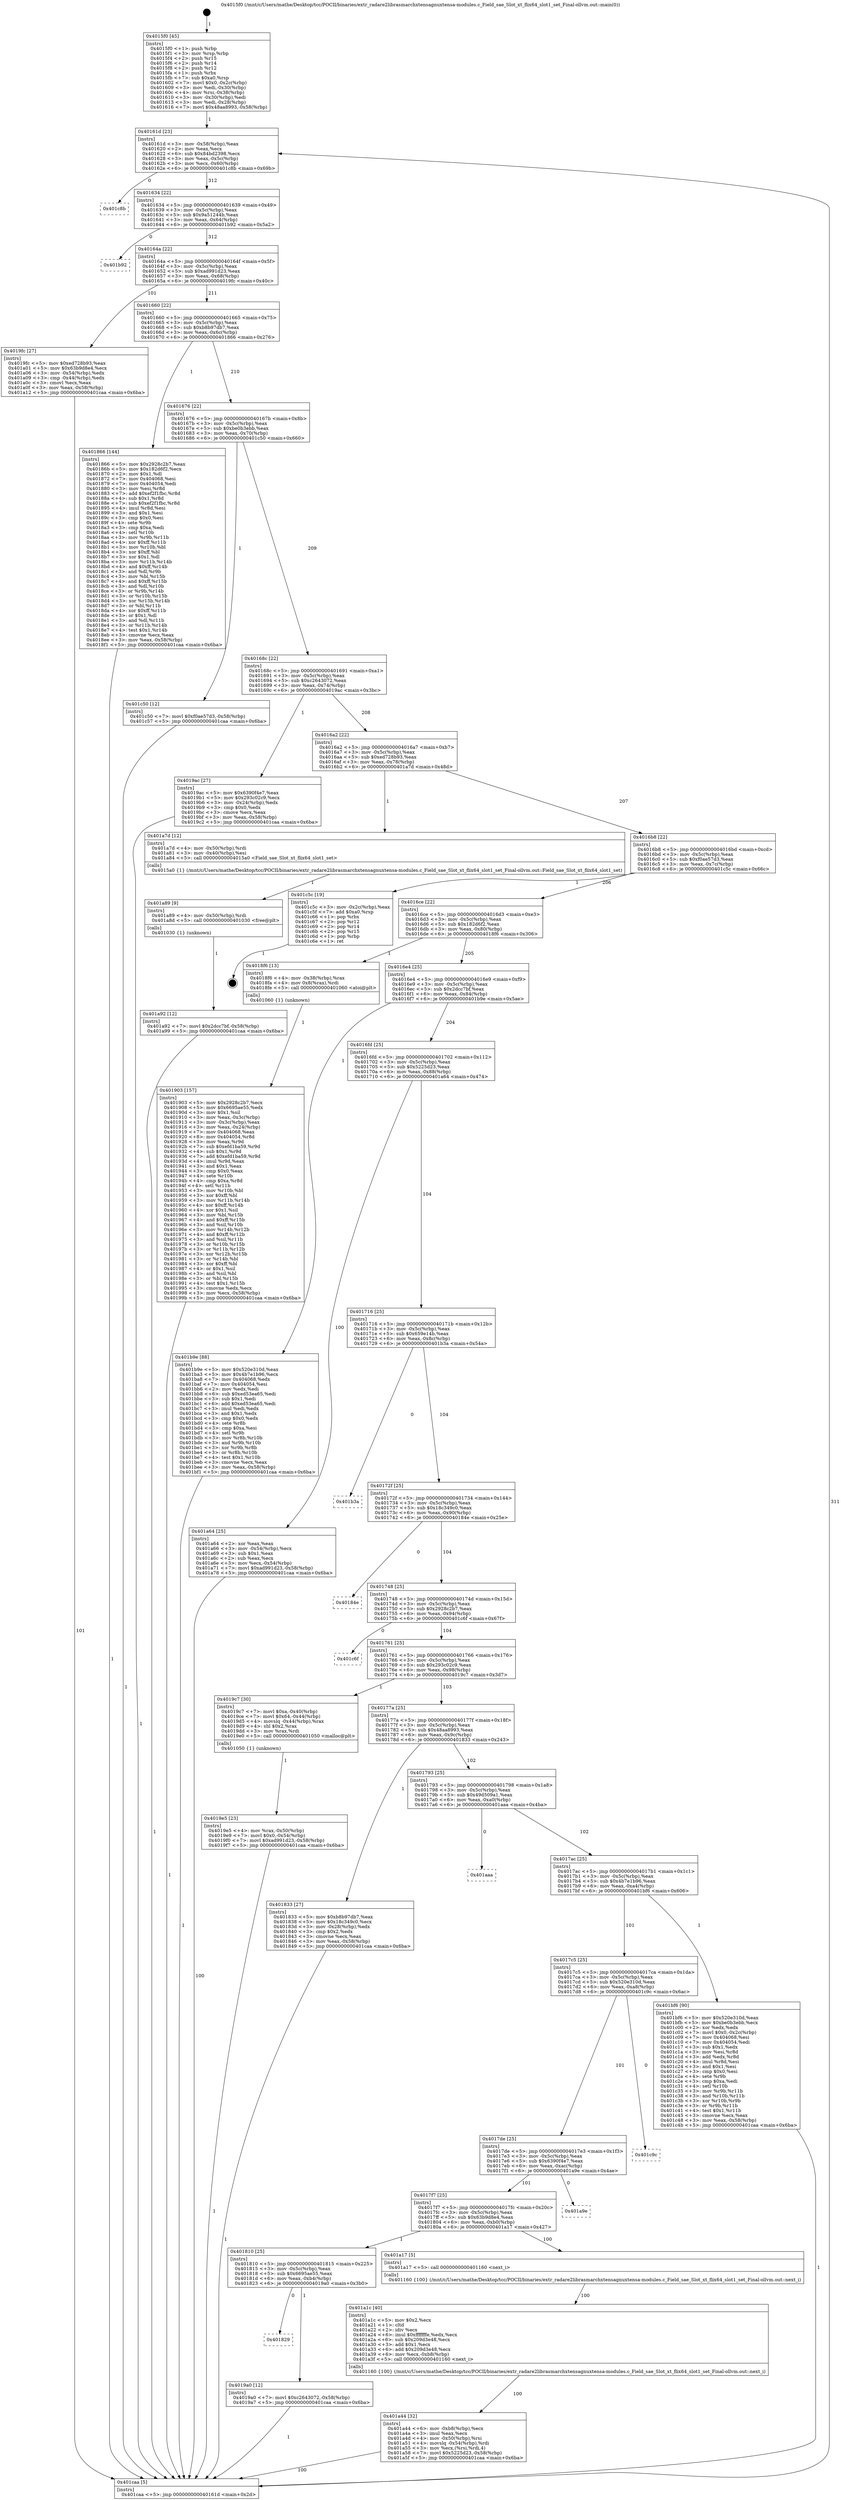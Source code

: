 digraph "0x4015f0" {
  label = "0x4015f0 (/mnt/c/Users/mathe/Desktop/tcc/POCII/binaries/extr_radare2librasmarchxtensagnuxtensa-modules.c_Field_sae_Slot_xt_flix64_slot1_set_Final-ollvm.out::main(0))"
  labelloc = "t"
  node[shape=record]

  Entry [label="",width=0.3,height=0.3,shape=circle,fillcolor=black,style=filled]
  "0x40161d" [label="{
     0x40161d [23]\l
     | [instrs]\l
     &nbsp;&nbsp;0x40161d \<+3\>: mov -0x58(%rbp),%eax\l
     &nbsp;&nbsp;0x401620 \<+2\>: mov %eax,%ecx\l
     &nbsp;&nbsp;0x401622 \<+6\>: sub $0x84bd2398,%ecx\l
     &nbsp;&nbsp;0x401628 \<+3\>: mov %eax,-0x5c(%rbp)\l
     &nbsp;&nbsp;0x40162b \<+3\>: mov %ecx,-0x60(%rbp)\l
     &nbsp;&nbsp;0x40162e \<+6\>: je 0000000000401c8b \<main+0x69b\>\l
  }"]
  "0x401c8b" [label="{
     0x401c8b\l
  }", style=dashed]
  "0x401634" [label="{
     0x401634 [22]\l
     | [instrs]\l
     &nbsp;&nbsp;0x401634 \<+5\>: jmp 0000000000401639 \<main+0x49\>\l
     &nbsp;&nbsp;0x401639 \<+3\>: mov -0x5c(%rbp),%eax\l
     &nbsp;&nbsp;0x40163c \<+5\>: sub $0x9a51244b,%eax\l
     &nbsp;&nbsp;0x401641 \<+3\>: mov %eax,-0x64(%rbp)\l
     &nbsp;&nbsp;0x401644 \<+6\>: je 0000000000401b92 \<main+0x5a2\>\l
  }"]
  Exit [label="",width=0.3,height=0.3,shape=circle,fillcolor=black,style=filled,peripheries=2]
  "0x401b92" [label="{
     0x401b92\l
  }", style=dashed]
  "0x40164a" [label="{
     0x40164a [22]\l
     | [instrs]\l
     &nbsp;&nbsp;0x40164a \<+5\>: jmp 000000000040164f \<main+0x5f\>\l
     &nbsp;&nbsp;0x40164f \<+3\>: mov -0x5c(%rbp),%eax\l
     &nbsp;&nbsp;0x401652 \<+5\>: sub $0xad991d23,%eax\l
     &nbsp;&nbsp;0x401657 \<+3\>: mov %eax,-0x68(%rbp)\l
     &nbsp;&nbsp;0x40165a \<+6\>: je 00000000004019fc \<main+0x40c\>\l
  }"]
  "0x401a92" [label="{
     0x401a92 [12]\l
     | [instrs]\l
     &nbsp;&nbsp;0x401a92 \<+7\>: movl $0x2dcc7bf,-0x58(%rbp)\l
     &nbsp;&nbsp;0x401a99 \<+5\>: jmp 0000000000401caa \<main+0x6ba\>\l
  }"]
  "0x4019fc" [label="{
     0x4019fc [27]\l
     | [instrs]\l
     &nbsp;&nbsp;0x4019fc \<+5\>: mov $0xed728b93,%eax\l
     &nbsp;&nbsp;0x401a01 \<+5\>: mov $0x63b9d8e4,%ecx\l
     &nbsp;&nbsp;0x401a06 \<+3\>: mov -0x54(%rbp),%edx\l
     &nbsp;&nbsp;0x401a09 \<+3\>: cmp -0x44(%rbp),%edx\l
     &nbsp;&nbsp;0x401a0c \<+3\>: cmovl %ecx,%eax\l
     &nbsp;&nbsp;0x401a0f \<+3\>: mov %eax,-0x58(%rbp)\l
     &nbsp;&nbsp;0x401a12 \<+5\>: jmp 0000000000401caa \<main+0x6ba\>\l
  }"]
  "0x401660" [label="{
     0x401660 [22]\l
     | [instrs]\l
     &nbsp;&nbsp;0x401660 \<+5\>: jmp 0000000000401665 \<main+0x75\>\l
     &nbsp;&nbsp;0x401665 \<+3\>: mov -0x5c(%rbp),%eax\l
     &nbsp;&nbsp;0x401668 \<+5\>: sub $0xb8b97db7,%eax\l
     &nbsp;&nbsp;0x40166d \<+3\>: mov %eax,-0x6c(%rbp)\l
     &nbsp;&nbsp;0x401670 \<+6\>: je 0000000000401866 \<main+0x276\>\l
  }"]
  "0x401a89" [label="{
     0x401a89 [9]\l
     | [instrs]\l
     &nbsp;&nbsp;0x401a89 \<+4\>: mov -0x50(%rbp),%rdi\l
     &nbsp;&nbsp;0x401a8d \<+5\>: call 0000000000401030 \<free@plt\>\l
     | [calls]\l
     &nbsp;&nbsp;0x401030 \{1\} (unknown)\l
  }"]
  "0x401866" [label="{
     0x401866 [144]\l
     | [instrs]\l
     &nbsp;&nbsp;0x401866 \<+5\>: mov $0x2928c2b7,%eax\l
     &nbsp;&nbsp;0x40186b \<+5\>: mov $0x182d6f2,%ecx\l
     &nbsp;&nbsp;0x401870 \<+2\>: mov $0x1,%dl\l
     &nbsp;&nbsp;0x401872 \<+7\>: mov 0x404068,%esi\l
     &nbsp;&nbsp;0x401879 \<+7\>: mov 0x404054,%edi\l
     &nbsp;&nbsp;0x401880 \<+3\>: mov %esi,%r8d\l
     &nbsp;&nbsp;0x401883 \<+7\>: add $0xef2f1fbc,%r8d\l
     &nbsp;&nbsp;0x40188a \<+4\>: sub $0x1,%r8d\l
     &nbsp;&nbsp;0x40188e \<+7\>: sub $0xef2f1fbc,%r8d\l
     &nbsp;&nbsp;0x401895 \<+4\>: imul %r8d,%esi\l
     &nbsp;&nbsp;0x401899 \<+3\>: and $0x1,%esi\l
     &nbsp;&nbsp;0x40189c \<+3\>: cmp $0x0,%esi\l
     &nbsp;&nbsp;0x40189f \<+4\>: sete %r9b\l
     &nbsp;&nbsp;0x4018a3 \<+3\>: cmp $0xa,%edi\l
     &nbsp;&nbsp;0x4018a6 \<+4\>: setl %r10b\l
     &nbsp;&nbsp;0x4018aa \<+3\>: mov %r9b,%r11b\l
     &nbsp;&nbsp;0x4018ad \<+4\>: xor $0xff,%r11b\l
     &nbsp;&nbsp;0x4018b1 \<+3\>: mov %r10b,%bl\l
     &nbsp;&nbsp;0x4018b4 \<+3\>: xor $0xff,%bl\l
     &nbsp;&nbsp;0x4018b7 \<+3\>: xor $0x1,%dl\l
     &nbsp;&nbsp;0x4018ba \<+3\>: mov %r11b,%r14b\l
     &nbsp;&nbsp;0x4018bd \<+4\>: and $0xff,%r14b\l
     &nbsp;&nbsp;0x4018c1 \<+3\>: and %dl,%r9b\l
     &nbsp;&nbsp;0x4018c4 \<+3\>: mov %bl,%r15b\l
     &nbsp;&nbsp;0x4018c7 \<+4\>: and $0xff,%r15b\l
     &nbsp;&nbsp;0x4018cb \<+3\>: and %dl,%r10b\l
     &nbsp;&nbsp;0x4018ce \<+3\>: or %r9b,%r14b\l
     &nbsp;&nbsp;0x4018d1 \<+3\>: or %r10b,%r15b\l
     &nbsp;&nbsp;0x4018d4 \<+3\>: xor %r15b,%r14b\l
     &nbsp;&nbsp;0x4018d7 \<+3\>: or %bl,%r11b\l
     &nbsp;&nbsp;0x4018da \<+4\>: xor $0xff,%r11b\l
     &nbsp;&nbsp;0x4018de \<+3\>: or $0x1,%dl\l
     &nbsp;&nbsp;0x4018e1 \<+3\>: and %dl,%r11b\l
     &nbsp;&nbsp;0x4018e4 \<+3\>: or %r11b,%r14b\l
     &nbsp;&nbsp;0x4018e7 \<+4\>: test $0x1,%r14b\l
     &nbsp;&nbsp;0x4018eb \<+3\>: cmovne %ecx,%eax\l
     &nbsp;&nbsp;0x4018ee \<+3\>: mov %eax,-0x58(%rbp)\l
     &nbsp;&nbsp;0x4018f1 \<+5\>: jmp 0000000000401caa \<main+0x6ba\>\l
  }"]
  "0x401676" [label="{
     0x401676 [22]\l
     | [instrs]\l
     &nbsp;&nbsp;0x401676 \<+5\>: jmp 000000000040167b \<main+0x8b\>\l
     &nbsp;&nbsp;0x40167b \<+3\>: mov -0x5c(%rbp),%eax\l
     &nbsp;&nbsp;0x40167e \<+5\>: sub $0xbe0b3ebb,%eax\l
     &nbsp;&nbsp;0x401683 \<+3\>: mov %eax,-0x70(%rbp)\l
     &nbsp;&nbsp;0x401686 \<+6\>: je 0000000000401c50 \<main+0x660\>\l
  }"]
  "0x401a44" [label="{
     0x401a44 [32]\l
     | [instrs]\l
     &nbsp;&nbsp;0x401a44 \<+6\>: mov -0xb8(%rbp),%ecx\l
     &nbsp;&nbsp;0x401a4a \<+3\>: imul %eax,%ecx\l
     &nbsp;&nbsp;0x401a4d \<+4\>: mov -0x50(%rbp),%rsi\l
     &nbsp;&nbsp;0x401a51 \<+4\>: movslq -0x54(%rbp),%rdi\l
     &nbsp;&nbsp;0x401a55 \<+3\>: mov %ecx,(%rsi,%rdi,4)\l
     &nbsp;&nbsp;0x401a58 \<+7\>: movl $0x5225d23,-0x58(%rbp)\l
     &nbsp;&nbsp;0x401a5f \<+5\>: jmp 0000000000401caa \<main+0x6ba\>\l
  }"]
  "0x401c50" [label="{
     0x401c50 [12]\l
     | [instrs]\l
     &nbsp;&nbsp;0x401c50 \<+7\>: movl $0xf0ae57d3,-0x58(%rbp)\l
     &nbsp;&nbsp;0x401c57 \<+5\>: jmp 0000000000401caa \<main+0x6ba\>\l
  }"]
  "0x40168c" [label="{
     0x40168c [22]\l
     | [instrs]\l
     &nbsp;&nbsp;0x40168c \<+5\>: jmp 0000000000401691 \<main+0xa1\>\l
     &nbsp;&nbsp;0x401691 \<+3\>: mov -0x5c(%rbp),%eax\l
     &nbsp;&nbsp;0x401694 \<+5\>: sub $0xc2643072,%eax\l
     &nbsp;&nbsp;0x401699 \<+3\>: mov %eax,-0x74(%rbp)\l
     &nbsp;&nbsp;0x40169c \<+6\>: je 00000000004019ac \<main+0x3bc\>\l
  }"]
  "0x401a1c" [label="{
     0x401a1c [40]\l
     | [instrs]\l
     &nbsp;&nbsp;0x401a1c \<+5\>: mov $0x2,%ecx\l
     &nbsp;&nbsp;0x401a21 \<+1\>: cltd\l
     &nbsp;&nbsp;0x401a22 \<+2\>: idiv %ecx\l
     &nbsp;&nbsp;0x401a24 \<+6\>: imul $0xfffffffe,%edx,%ecx\l
     &nbsp;&nbsp;0x401a2a \<+6\>: sub $0x209d3e48,%ecx\l
     &nbsp;&nbsp;0x401a30 \<+3\>: add $0x1,%ecx\l
     &nbsp;&nbsp;0x401a33 \<+6\>: add $0x209d3e48,%ecx\l
     &nbsp;&nbsp;0x401a39 \<+6\>: mov %ecx,-0xb8(%rbp)\l
     &nbsp;&nbsp;0x401a3f \<+5\>: call 0000000000401160 \<next_i\>\l
     | [calls]\l
     &nbsp;&nbsp;0x401160 \{100\} (/mnt/c/Users/mathe/Desktop/tcc/POCII/binaries/extr_radare2librasmarchxtensagnuxtensa-modules.c_Field_sae_Slot_xt_flix64_slot1_set_Final-ollvm.out::next_i)\l
  }"]
  "0x4019ac" [label="{
     0x4019ac [27]\l
     | [instrs]\l
     &nbsp;&nbsp;0x4019ac \<+5\>: mov $0x6390f4e7,%eax\l
     &nbsp;&nbsp;0x4019b1 \<+5\>: mov $0x293c02c9,%ecx\l
     &nbsp;&nbsp;0x4019b6 \<+3\>: mov -0x24(%rbp),%edx\l
     &nbsp;&nbsp;0x4019b9 \<+3\>: cmp $0x0,%edx\l
     &nbsp;&nbsp;0x4019bc \<+3\>: cmove %ecx,%eax\l
     &nbsp;&nbsp;0x4019bf \<+3\>: mov %eax,-0x58(%rbp)\l
     &nbsp;&nbsp;0x4019c2 \<+5\>: jmp 0000000000401caa \<main+0x6ba\>\l
  }"]
  "0x4016a2" [label="{
     0x4016a2 [22]\l
     | [instrs]\l
     &nbsp;&nbsp;0x4016a2 \<+5\>: jmp 00000000004016a7 \<main+0xb7\>\l
     &nbsp;&nbsp;0x4016a7 \<+3\>: mov -0x5c(%rbp),%eax\l
     &nbsp;&nbsp;0x4016aa \<+5\>: sub $0xed728b93,%eax\l
     &nbsp;&nbsp;0x4016af \<+3\>: mov %eax,-0x78(%rbp)\l
     &nbsp;&nbsp;0x4016b2 \<+6\>: je 0000000000401a7d \<main+0x48d\>\l
  }"]
  "0x4019e5" [label="{
     0x4019e5 [23]\l
     | [instrs]\l
     &nbsp;&nbsp;0x4019e5 \<+4\>: mov %rax,-0x50(%rbp)\l
     &nbsp;&nbsp;0x4019e9 \<+7\>: movl $0x0,-0x54(%rbp)\l
     &nbsp;&nbsp;0x4019f0 \<+7\>: movl $0xad991d23,-0x58(%rbp)\l
     &nbsp;&nbsp;0x4019f7 \<+5\>: jmp 0000000000401caa \<main+0x6ba\>\l
  }"]
  "0x401a7d" [label="{
     0x401a7d [12]\l
     | [instrs]\l
     &nbsp;&nbsp;0x401a7d \<+4\>: mov -0x50(%rbp),%rdi\l
     &nbsp;&nbsp;0x401a81 \<+3\>: mov -0x40(%rbp),%esi\l
     &nbsp;&nbsp;0x401a84 \<+5\>: call 00000000004015a0 \<Field_sae_Slot_xt_flix64_slot1_set\>\l
     | [calls]\l
     &nbsp;&nbsp;0x4015a0 \{1\} (/mnt/c/Users/mathe/Desktop/tcc/POCII/binaries/extr_radare2librasmarchxtensagnuxtensa-modules.c_Field_sae_Slot_xt_flix64_slot1_set_Final-ollvm.out::Field_sae_Slot_xt_flix64_slot1_set)\l
  }"]
  "0x4016b8" [label="{
     0x4016b8 [22]\l
     | [instrs]\l
     &nbsp;&nbsp;0x4016b8 \<+5\>: jmp 00000000004016bd \<main+0xcd\>\l
     &nbsp;&nbsp;0x4016bd \<+3\>: mov -0x5c(%rbp),%eax\l
     &nbsp;&nbsp;0x4016c0 \<+5\>: sub $0xf0ae57d3,%eax\l
     &nbsp;&nbsp;0x4016c5 \<+3\>: mov %eax,-0x7c(%rbp)\l
     &nbsp;&nbsp;0x4016c8 \<+6\>: je 0000000000401c5c \<main+0x66c\>\l
  }"]
  "0x401829" [label="{
     0x401829\l
  }", style=dashed]
  "0x401c5c" [label="{
     0x401c5c [19]\l
     | [instrs]\l
     &nbsp;&nbsp;0x401c5c \<+3\>: mov -0x2c(%rbp),%eax\l
     &nbsp;&nbsp;0x401c5f \<+7\>: add $0xa0,%rsp\l
     &nbsp;&nbsp;0x401c66 \<+1\>: pop %rbx\l
     &nbsp;&nbsp;0x401c67 \<+2\>: pop %r12\l
     &nbsp;&nbsp;0x401c69 \<+2\>: pop %r14\l
     &nbsp;&nbsp;0x401c6b \<+2\>: pop %r15\l
     &nbsp;&nbsp;0x401c6d \<+1\>: pop %rbp\l
     &nbsp;&nbsp;0x401c6e \<+1\>: ret\l
  }"]
  "0x4016ce" [label="{
     0x4016ce [22]\l
     | [instrs]\l
     &nbsp;&nbsp;0x4016ce \<+5\>: jmp 00000000004016d3 \<main+0xe3\>\l
     &nbsp;&nbsp;0x4016d3 \<+3\>: mov -0x5c(%rbp),%eax\l
     &nbsp;&nbsp;0x4016d6 \<+5\>: sub $0x182d6f2,%eax\l
     &nbsp;&nbsp;0x4016db \<+3\>: mov %eax,-0x80(%rbp)\l
     &nbsp;&nbsp;0x4016de \<+6\>: je 00000000004018f6 \<main+0x306\>\l
  }"]
  "0x4019a0" [label="{
     0x4019a0 [12]\l
     | [instrs]\l
     &nbsp;&nbsp;0x4019a0 \<+7\>: movl $0xc2643072,-0x58(%rbp)\l
     &nbsp;&nbsp;0x4019a7 \<+5\>: jmp 0000000000401caa \<main+0x6ba\>\l
  }"]
  "0x4018f6" [label="{
     0x4018f6 [13]\l
     | [instrs]\l
     &nbsp;&nbsp;0x4018f6 \<+4\>: mov -0x38(%rbp),%rax\l
     &nbsp;&nbsp;0x4018fa \<+4\>: mov 0x8(%rax),%rdi\l
     &nbsp;&nbsp;0x4018fe \<+5\>: call 0000000000401060 \<atoi@plt\>\l
     | [calls]\l
     &nbsp;&nbsp;0x401060 \{1\} (unknown)\l
  }"]
  "0x4016e4" [label="{
     0x4016e4 [25]\l
     | [instrs]\l
     &nbsp;&nbsp;0x4016e4 \<+5\>: jmp 00000000004016e9 \<main+0xf9\>\l
     &nbsp;&nbsp;0x4016e9 \<+3\>: mov -0x5c(%rbp),%eax\l
     &nbsp;&nbsp;0x4016ec \<+5\>: sub $0x2dcc7bf,%eax\l
     &nbsp;&nbsp;0x4016f1 \<+6\>: mov %eax,-0x84(%rbp)\l
     &nbsp;&nbsp;0x4016f7 \<+6\>: je 0000000000401b9e \<main+0x5ae\>\l
  }"]
  "0x401810" [label="{
     0x401810 [25]\l
     | [instrs]\l
     &nbsp;&nbsp;0x401810 \<+5\>: jmp 0000000000401815 \<main+0x225\>\l
     &nbsp;&nbsp;0x401815 \<+3\>: mov -0x5c(%rbp),%eax\l
     &nbsp;&nbsp;0x401818 \<+5\>: sub $0x6695ae55,%eax\l
     &nbsp;&nbsp;0x40181d \<+6\>: mov %eax,-0xb4(%rbp)\l
     &nbsp;&nbsp;0x401823 \<+6\>: je 00000000004019a0 \<main+0x3b0\>\l
  }"]
  "0x401b9e" [label="{
     0x401b9e [88]\l
     | [instrs]\l
     &nbsp;&nbsp;0x401b9e \<+5\>: mov $0x520e310d,%eax\l
     &nbsp;&nbsp;0x401ba3 \<+5\>: mov $0x4b7e1b96,%ecx\l
     &nbsp;&nbsp;0x401ba8 \<+7\>: mov 0x404068,%edx\l
     &nbsp;&nbsp;0x401baf \<+7\>: mov 0x404054,%esi\l
     &nbsp;&nbsp;0x401bb6 \<+2\>: mov %edx,%edi\l
     &nbsp;&nbsp;0x401bb8 \<+6\>: sub $0xed53ea65,%edi\l
     &nbsp;&nbsp;0x401bbe \<+3\>: sub $0x1,%edi\l
     &nbsp;&nbsp;0x401bc1 \<+6\>: add $0xed53ea65,%edi\l
     &nbsp;&nbsp;0x401bc7 \<+3\>: imul %edi,%edx\l
     &nbsp;&nbsp;0x401bca \<+3\>: and $0x1,%edx\l
     &nbsp;&nbsp;0x401bcd \<+3\>: cmp $0x0,%edx\l
     &nbsp;&nbsp;0x401bd0 \<+4\>: sete %r8b\l
     &nbsp;&nbsp;0x401bd4 \<+3\>: cmp $0xa,%esi\l
     &nbsp;&nbsp;0x401bd7 \<+4\>: setl %r9b\l
     &nbsp;&nbsp;0x401bdb \<+3\>: mov %r8b,%r10b\l
     &nbsp;&nbsp;0x401bde \<+3\>: and %r9b,%r10b\l
     &nbsp;&nbsp;0x401be1 \<+3\>: xor %r9b,%r8b\l
     &nbsp;&nbsp;0x401be4 \<+3\>: or %r8b,%r10b\l
     &nbsp;&nbsp;0x401be7 \<+4\>: test $0x1,%r10b\l
     &nbsp;&nbsp;0x401beb \<+3\>: cmovne %ecx,%eax\l
     &nbsp;&nbsp;0x401bee \<+3\>: mov %eax,-0x58(%rbp)\l
     &nbsp;&nbsp;0x401bf1 \<+5\>: jmp 0000000000401caa \<main+0x6ba\>\l
  }"]
  "0x4016fd" [label="{
     0x4016fd [25]\l
     | [instrs]\l
     &nbsp;&nbsp;0x4016fd \<+5\>: jmp 0000000000401702 \<main+0x112\>\l
     &nbsp;&nbsp;0x401702 \<+3\>: mov -0x5c(%rbp),%eax\l
     &nbsp;&nbsp;0x401705 \<+5\>: sub $0x5225d23,%eax\l
     &nbsp;&nbsp;0x40170a \<+6\>: mov %eax,-0x88(%rbp)\l
     &nbsp;&nbsp;0x401710 \<+6\>: je 0000000000401a64 \<main+0x474\>\l
  }"]
  "0x401a17" [label="{
     0x401a17 [5]\l
     | [instrs]\l
     &nbsp;&nbsp;0x401a17 \<+5\>: call 0000000000401160 \<next_i\>\l
     | [calls]\l
     &nbsp;&nbsp;0x401160 \{100\} (/mnt/c/Users/mathe/Desktop/tcc/POCII/binaries/extr_radare2librasmarchxtensagnuxtensa-modules.c_Field_sae_Slot_xt_flix64_slot1_set_Final-ollvm.out::next_i)\l
  }"]
  "0x401a64" [label="{
     0x401a64 [25]\l
     | [instrs]\l
     &nbsp;&nbsp;0x401a64 \<+2\>: xor %eax,%eax\l
     &nbsp;&nbsp;0x401a66 \<+3\>: mov -0x54(%rbp),%ecx\l
     &nbsp;&nbsp;0x401a69 \<+3\>: sub $0x1,%eax\l
     &nbsp;&nbsp;0x401a6c \<+2\>: sub %eax,%ecx\l
     &nbsp;&nbsp;0x401a6e \<+3\>: mov %ecx,-0x54(%rbp)\l
     &nbsp;&nbsp;0x401a71 \<+7\>: movl $0xad991d23,-0x58(%rbp)\l
     &nbsp;&nbsp;0x401a78 \<+5\>: jmp 0000000000401caa \<main+0x6ba\>\l
  }"]
  "0x401716" [label="{
     0x401716 [25]\l
     | [instrs]\l
     &nbsp;&nbsp;0x401716 \<+5\>: jmp 000000000040171b \<main+0x12b\>\l
     &nbsp;&nbsp;0x40171b \<+3\>: mov -0x5c(%rbp),%eax\l
     &nbsp;&nbsp;0x40171e \<+5\>: sub $0x659e14b,%eax\l
     &nbsp;&nbsp;0x401723 \<+6\>: mov %eax,-0x8c(%rbp)\l
     &nbsp;&nbsp;0x401729 \<+6\>: je 0000000000401b3a \<main+0x54a\>\l
  }"]
  "0x4017f7" [label="{
     0x4017f7 [25]\l
     | [instrs]\l
     &nbsp;&nbsp;0x4017f7 \<+5\>: jmp 00000000004017fc \<main+0x20c\>\l
     &nbsp;&nbsp;0x4017fc \<+3\>: mov -0x5c(%rbp),%eax\l
     &nbsp;&nbsp;0x4017ff \<+5\>: sub $0x63b9d8e4,%eax\l
     &nbsp;&nbsp;0x401804 \<+6\>: mov %eax,-0xb0(%rbp)\l
     &nbsp;&nbsp;0x40180a \<+6\>: je 0000000000401a17 \<main+0x427\>\l
  }"]
  "0x401b3a" [label="{
     0x401b3a\l
  }", style=dashed]
  "0x40172f" [label="{
     0x40172f [25]\l
     | [instrs]\l
     &nbsp;&nbsp;0x40172f \<+5\>: jmp 0000000000401734 \<main+0x144\>\l
     &nbsp;&nbsp;0x401734 \<+3\>: mov -0x5c(%rbp),%eax\l
     &nbsp;&nbsp;0x401737 \<+5\>: sub $0x18c349c0,%eax\l
     &nbsp;&nbsp;0x40173c \<+6\>: mov %eax,-0x90(%rbp)\l
     &nbsp;&nbsp;0x401742 \<+6\>: je 000000000040184e \<main+0x25e\>\l
  }"]
  "0x401a9e" [label="{
     0x401a9e\l
  }", style=dashed]
  "0x40184e" [label="{
     0x40184e\l
  }", style=dashed]
  "0x401748" [label="{
     0x401748 [25]\l
     | [instrs]\l
     &nbsp;&nbsp;0x401748 \<+5\>: jmp 000000000040174d \<main+0x15d\>\l
     &nbsp;&nbsp;0x40174d \<+3\>: mov -0x5c(%rbp),%eax\l
     &nbsp;&nbsp;0x401750 \<+5\>: sub $0x2928c2b7,%eax\l
     &nbsp;&nbsp;0x401755 \<+6\>: mov %eax,-0x94(%rbp)\l
     &nbsp;&nbsp;0x40175b \<+6\>: je 0000000000401c6f \<main+0x67f\>\l
  }"]
  "0x4017de" [label="{
     0x4017de [25]\l
     | [instrs]\l
     &nbsp;&nbsp;0x4017de \<+5\>: jmp 00000000004017e3 \<main+0x1f3\>\l
     &nbsp;&nbsp;0x4017e3 \<+3\>: mov -0x5c(%rbp),%eax\l
     &nbsp;&nbsp;0x4017e6 \<+5\>: sub $0x6390f4e7,%eax\l
     &nbsp;&nbsp;0x4017eb \<+6\>: mov %eax,-0xac(%rbp)\l
     &nbsp;&nbsp;0x4017f1 \<+6\>: je 0000000000401a9e \<main+0x4ae\>\l
  }"]
  "0x401c6f" [label="{
     0x401c6f\l
  }", style=dashed]
  "0x401761" [label="{
     0x401761 [25]\l
     | [instrs]\l
     &nbsp;&nbsp;0x401761 \<+5\>: jmp 0000000000401766 \<main+0x176\>\l
     &nbsp;&nbsp;0x401766 \<+3\>: mov -0x5c(%rbp),%eax\l
     &nbsp;&nbsp;0x401769 \<+5\>: sub $0x293c02c9,%eax\l
     &nbsp;&nbsp;0x40176e \<+6\>: mov %eax,-0x98(%rbp)\l
     &nbsp;&nbsp;0x401774 \<+6\>: je 00000000004019c7 \<main+0x3d7\>\l
  }"]
  "0x401c9c" [label="{
     0x401c9c\l
  }", style=dashed]
  "0x4019c7" [label="{
     0x4019c7 [30]\l
     | [instrs]\l
     &nbsp;&nbsp;0x4019c7 \<+7\>: movl $0xa,-0x40(%rbp)\l
     &nbsp;&nbsp;0x4019ce \<+7\>: movl $0x64,-0x44(%rbp)\l
     &nbsp;&nbsp;0x4019d5 \<+4\>: movslq -0x44(%rbp),%rax\l
     &nbsp;&nbsp;0x4019d9 \<+4\>: shl $0x2,%rax\l
     &nbsp;&nbsp;0x4019dd \<+3\>: mov %rax,%rdi\l
     &nbsp;&nbsp;0x4019e0 \<+5\>: call 0000000000401050 \<malloc@plt\>\l
     | [calls]\l
     &nbsp;&nbsp;0x401050 \{1\} (unknown)\l
  }"]
  "0x40177a" [label="{
     0x40177a [25]\l
     | [instrs]\l
     &nbsp;&nbsp;0x40177a \<+5\>: jmp 000000000040177f \<main+0x18f\>\l
     &nbsp;&nbsp;0x40177f \<+3\>: mov -0x5c(%rbp),%eax\l
     &nbsp;&nbsp;0x401782 \<+5\>: sub $0x48aa8993,%eax\l
     &nbsp;&nbsp;0x401787 \<+6\>: mov %eax,-0x9c(%rbp)\l
     &nbsp;&nbsp;0x40178d \<+6\>: je 0000000000401833 \<main+0x243\>\l
  }"]
  "0x4017c5" [label="{
     0x4017c5 [25]\l
     | [instrs]\l
     &nbsp;&nbsp;0x4017c5 \<+5\>: jmp 00000000004017ca \<main+0x1da\>\l
     &nbsp;&nbsp;0x4017ca \<+3\>: mov -0x5c(%rbp),%eax\l
     &nbsp;&nbsp;0x4017cd \<+5\>: sub $0x520e310d,%eax\l
     &nbsp;&nbsp;0x4017d2 \<+6\>: mov %eax,-0xa8(%rbp)\l
     &nbsp;&nbsp;0x4017d8 \<+6\>: je 0000000000401c9c \<main+0x6ac\>\l
  }"]
  "0x401833" [label="{
     0x401833 [27]\l
     | [instrs]\l
     &nbsp;&nbsp;0x401833 \<+5\>: mov $0xb8b97db7,%eax\l
     &nbsp;&nbsp;0x401838 \<+5\>: mov $0x18c349c0,%ecx\l
     &nbsp;&nbsp;0x40183d \<+3\>: mov -0x28(%rbp),%edx\l
     &nbsp;&nbsp;0x401840 \<+3\>: cmp $0x2,%edx\l
     &nbsp;&nbsp;0x401843 \<+3\>: cmovne %ecx,%eax\l
     &nbsp;&nbsp;0x401846 \<+3\>: mov %eax,-0x58(%rbp)\l
     &nbsp;&nbsp;0x401849 \<+5\>: jmp 0000000000401caa \<main+0x6ba\>\l
  }"]
  "0x401793" [label="{
     0x401793 [25]\l
     | [instrs]\l
     &nbsp;&nbsp;0x401793 \<+5\>: jmp 0000000000401798 \<main+0x1a8\>\l
     &nbsp;&nbsp;0x401798 \<+3\>: mov -0x5c(%rbp),%eax\l
     &nbsp;&nbsp;0x40179b \<+5\>: sub $0x49d509a1,%eax\l
     &nbsp;&nbsp;0x4017a0 \<+6\>: mov %eax,-0xa0(%rbp)\l
     &nbsp;&nbsp;0x4017a6 \<+6\>: je 0000000000401aaa \<main+0x4ba\>\l
  }"]
  "0x401caa" [label="{
     0x401caa [5]\l
     | [instrs]\l
     &nbsp;&nbsp;0x401caa \<+5\>: jmp 000000000040161d \<main+0x2d\>\l
  }"]
  "0x4015f0" [label="{
     0x4015f0 [45]\l
     | [instrs]\l
     &nbsp;&nbsp;0x4015f0 \<+1\>: push %rbp\l
     &nbsp;&nbsp;0x4015f1 \<+3\>: mov %rsp,%rbp\l
     &nbsp;&nbsp;0x4015f4 \<+2\>: push %r15\l
     &nbsp;&nbsp;0x4015f6 \<+2\>: push %r14\l
     &nbsp;&nbsp;0x4015f8 \<+2\>: push %r12\l
     &nbsp;&nbsp;0x4015fa \<+1\>: push %rbx\l
     &nbsp;&nbsp;0x4015fb \<+7\>: sub $0xa0,%rsp\l
     &nbsp;&nbsp;0x401602 \<+7\>: movl $0x0,-0x2c(%rbp)\l
     &nbsp;&nbsp;0x401609 \<+3\>: mov %edi,-0x30(%rbp)\l
     &nbsp;&nbsp;0x40160c \<+4\>: mov %rsi,-0x38(%rbp)\l
     &nbsp;&nbsp;0x401610 \<+3\>: mov -0x30(%rbp),%edi\l
     &nbsp;&nbsp;0x401613 \<+3\>: mov %edi,-0x28(%rbp)\l
     &nbsp;&nbsp;0x401616 \<+7\>: movl $0x48aa8993,-0x58(%rbp)\l
  }"]
  "0x401903" [label="{
     0x401903 [157]\l
     | [instrs]\l
     &nbsp;&nbsp;0x401903 \<+5\>: mov $0x2928c2b7,%ecx\l
     &nbsp;&nbsp;0x401908 \<+5\>: mov $0x6695ae55,%edx\l
     &nbsp;&nbsp;0x40190d \<+3\>: mov $0x1,%sil\l
     &nbsp;&nbsp;0x401910 \<+3\>: mov %eax,-0x3c(%rbp)\l
     &nbsp;&nbsp;0x401913 \<+3\>: mov -0x3c(%rbp),%eax\l
     &nbsp;&nbsp;0x401916 \<+3\>: mov %eax,-0x24(%rbp)\l
     &nbsp;&nbsp;0x401919 \<+7\>: mov 0x404068,%eax\l
     &nbsp;&nbsp;0x401920 \<+8\>: mov 0x404054,%r8d\l
     &nbsp;&nbsp;0x401928 \<+3\>: mov %eax,%r9d\l
     &nbsp;&nbsp;0x40192b \<+7\>: sub $0xefd1ba59,%r9d\l
     &nbsp;&nbsp;0x401932 \<+4\>: sub $0x1,%r9d\l
     &nbsp;&nbsp;0x401936 \<+7\>: add $0xefd1ba59,%r9d\l
     &nbsp;&nbsp;0x40193d \<+4\>: imul %r9d,%eax\l
     &nbsp;&nbsp;0x401941 \<+3\>: and $0x1,%eax\l
     &nbsp;&nbsp;0x401944 \<+3\>: cmp $0x0,%eax\l
     &nbsp;&nbsp;0x401947 \<+4\>: sete %r10b\l
     &nbsp;&nbsp;0x40194b \<+4\>: cmp $0xa,%r8d\l
     &nbsp;&nbsp;0x40194f \<+4\>: setl %r11b\l
     &nbsp;&nbsp;0x401953 \<+3\>: mov %r10b,%bl\l
     &nbsp;&nbsp;0x401956 \<+3\>: xor $0xff,%bl\l
     &nbsp;&nbsp;0x401959 \<+3\>: mov %r11b,%r14b\l
     &nbsp;&nbsp;0x40195c \<+4\>: xor $0xff,%r14b\l
     &nbsp;&nbsp;0x401960 \<+4\>: xor $0x1,%sil\l
     &nbsp;&nbsp;0x401964 \<+3\>: mov %bl,%r15b\l
     &nbsp;&nbsp;0x401967 \<+4\>: and $0xff,%r15b\l
     &nbsp;&nbsp;0x40196b \<+3\>: and %sil,%r10b\l
     &nbsp;&nbsp;0x40196e \<+3\>: mov %r14b,%r12b\l
     &nbsp;&nbsp;0x401971 \<+4\>: and $0xff,%r12b\l
     &nbsp;&nbsp;0x401975 \<+3\>: and %sil,%r11b\l
     &nbsp;&nbsp;0x401978 \<+3\>: or %r10b,%r15b\l
     &nbsp;&nbsp;0x40197b \<+3\>: or %r11b,%r12b\l
     &nbsp;&nbsp;0x40197e \<+3\>: xor %r12b,%r15b\l
     &nbsp;&nbsp;0x401981 \<+3\>: or %r14b,%bl\l
     &nbsp;&nbsp;0x401984 \<+3\>: xor $0xff,%bl\l
     &nbsp;&nbsp;0x401987 \<+4\>: or $0x1,%sil\l
     &nbsp;&nbsp;0x40198b \<+3\>: and %sil,%bl\l
     &nbsp;&nbsp;0x40198e \<+3\>: or %bl,%r15b\l
     &nbsp;&nbsp;0x401991 \<+4\>: test $0x1,%r15b\l
     &nbsp;&nbsp;0x401995 \<+3\>: cmovne %edx,%ecx\l
     &nbsp;&nbsp;0x401998 \<+3\>: mov %ecx,-0x58(%rbp)\l
     &nbsp;&nbsp;0x40199b \<+5\>: jmp 0000000000401caa \<main+0x6ba\>\l
  }"]
  "0x401bf6" [label="{
     0x401bf6 [90]\l
     | [instrs]\l
     &nbsp;&nbsp;0x401bf6 \<+5\>: mov $0x520e310d,%eax\l
     &nbsp;&nbsp;0x401bfb \<+5\>: mov $0xbe0b3ebb,%ecx\l
     &nbsp;&nbsp;0x401c00 \<+2\>: xor %edx,%edx\l
     &nbsp;&nbsp;0x401c02 \<+7\>: movl $0x0,-0x2c(%rbp)\l
     &nbsp;&nbsp;0x401c09 \<+7\>: mov 0x404068,%esi\l
     &nbsp;&nbsp;0x401c10 \<+7\>: mov 0x404054,%edi\l
     &nbsp;&nbsp;0x401c17 \<+3\>: sub $0x1,%edx\l
     &nbsp;&nbsp;0x401c1a \<+3\>: mov %esi,%r8d\l
     &nbsp;&nbsp;0x401c1d \<+3\>: add %edx,%r8d\l
     &nbsp;&nbsp;0x401c20 \<+4\>: imul %r8d,%esi\l
     &nbsp;&nbsp;0x401c24 \<+3\>: and $0x1,%esi\l
     &nbsp;&nbsp;0x401c27 \<+3\>: cmp $0x0,%esi\l
     &nbsp;&nbsp;0x401c2a \<+4\>: sete %r9b\l
     &nbsp;&nbsp;0x401c2e \<+3\>: cmp $0xa,%edi\l
     &nbsp;&nbsp;0x401c31 \<+4\>: setl %r10b\l
     &nbsp;&nbsp;0x401c35 \<+3\>: mov %r9b,%r11b\l
     &nbsp;&nbsp;0x401c38 \<+3\>: and %r10b,%r11b\l
     &nbsp;&nbsp;0x401c3b \<+3\>: xor %r10b,%r9b\l
     &nbsp;&nbsp;0x401c3e \<+3\>: or %r9b,%r11b\l
     &nbsp;&nbsp;0x401c41 \<+4\>: test $0x1,%r11b\l
     &nbsp;&nbsp;0x401c45 \<+3\>: cmovne %ecx,%eax\l
     &nbsp;&nbsp;0x401c48 \<+3\>: mov %eax,-0x58(%rbp)\l
     &nbsp;&nbsp;0x401c4b \<+5\>: jmp 0000000000401caa \<main+0x6ba\>\l
  }"]
  "0x401aaa" [label="{
     0x401aaa\l
  }", style=dashed]
  "0x4017ac" [label="{
     0x4017ac [25]\l
     | [instrs]\l
     &nbsp;&nbsp;0x4017ac \<+5\>: jmp 00000000004017b1 \<main+0x1c1\>\l
     &nbsp;&nbsp;0x4017b1 \<+3\>: mov -0x5c(%rbp),%eax\l
     &nbsp;&nbsp;0x4017b4 \<+5\>: sub $0x4b7e1b96,%eax\l
     &nbsp;&nbsp;0x4017b9 \<+6\>: mov %eax,-0xa4(%rbp)\l
     &nbsp;&nbsp;0x4017bf \<+6\>: je 0000000000401bf6 \<main+0x606\>\l
  }"]
  Entry -> "0x4015f0" [label=" 1"]
  "0x40161d" -> "0x401c8b" [label=" 0"]
  "0x40161d" -> "0x401634" [label=" 312"]
  "0x401c5c" -> Exit [label=" 1"]
  "0x401634" -> "0x401b92" [label=" 0"]
  "0x401634" -> "0x40164a" [label=" 312"]
  "0x401c50" -> "0x401caa" [label=" 1"]
  "0x40164a" -> "0x4019fc" [label=" 101"]
  "0x40164a" -> "0x401660" [label=" 211"]
  "0x401bf6" -> "0x401caa" [label=" 1"]
  "0x401660" -> "0x401866" [label=" 1"]
  "0x401660" -> "0x401676" [label=" 210"]
  "0x401b9e" -> "0x401caa" [label=" 1"]
  "0x401676" -> "0x401c50" [label=" 1"]
  "0x401676" -> "0x40168c" [label=" 209"]
  "0x401a92" -> "0x401caa" [label=" 1"]
  "0x40168c" -> "0x4019ac" [label=" 1"]
  "0x40168c" -> "0x4016a2" [label=" 208"]
  "0x401a89" -> "0x401a92" [label=" 1"]
  "0x4016a2" -> "0x401a7d" [label=" 1"]
  "0x4016a2" -> "0x4016b8" [label=" 207"]
  "0x401a7d" -> "0x401a89" [label=" 1"]
  "0x4016b8" -> "0x401c5c" [label=" 1"]
  "0x4016b8" -> "0x4016ce" [label=" 206"]
  "0x401a64" -> "0x401caa" [label=" 100"]
  "0x4016ce" -> "0x4018f6" [label=" 1"]
  "0x4016ce" -> "0x4016e4" [label=" 205"]
  "0x401a44" -> "0x401caa" [label=" 100"]
  "0x4016e4" -> "0x401b9e" [label=" 1"]
  "0x4016e4" -> "0x4016fd" [label=" 204"]
  "0x401a17" -> "0x401a1c" [label=" 100"]
  "0x4016fd" -> "0x401a64" [label=" 100"]
  "0x4016fd" -> "0x401716" [label=" 104"]
  "0x4019fc" -> "0x401caa" [label=" 101"]
  "0x401716" -> "0x401b3a" [label=" 0"]
  "0x401716" -> "0x40172f" [label=" 104"]
  "0x4019c7" -> "0x4019e5" [label=" 1"]
  "0x40172f" -> "0x40184e" [label=" 0"]
  "0x40172f" -> "0x401748" [label=" 104"]
  "0x4019ac" -> "0x401caa" [label=" 1"]
  "0x401748" -> "0x401c6f" [label=" 0"]
  "0x401748" -> "0x401761" [label=" 104"]
  "0x401810" -> "0x401829" [label=" 0"]
  "0x401761" -> "0x4019c7" [label=" 1"]
  "0x401761" -> "0x40177a" [label=" 103"]
  "0x401810" -> "0x4019a0" [label=" 1"]
  "0x40177a" -> "0x401833" [label=" 1"]
  "0x40177a" -> "0x401793" [label=" 102"]
  "0x401833" -> "0x401caa" [label=" 1"]
  "0x4015f0" -> "0x40161d" [label=" 1"]
  "0x401caa" -> "0x40161d" [label=" 311"]
  "0x401866" -> "0x401caa" [label=" 1"]
  "0x4018f6" -> "0x401903" [label=" 1"]
  "0x401903" -> "0x401caa" [label=" 1"]
  "0x4017f7" -> "0x401810" [label=" 1"]
  "0x401793" -> "0x401aaa" [label=" 0"]
  "0x401793" -> "0x4017ac" [label=" 102"]
  "0x4017f7" -> "0x401a17" [label=" 100"]
  "0x4017ac" -> "0x401bf6" [label=" 1"]
  "0x4017ac" -> "0x4017c5" [label=" 101"]
  "0x401a1c" -> "0x401a44" [label=" 100"]
  "0x4017c5" -> "0x401c9c" [label=" 0"]
  "0x4017c5" -> "0x4017de" [label=" 101"]
  "0x4019a0" -> "0x401caa" [label=" 1"]
  "0x4017de" -> "0x401a9e" [label=" 0"]
  "0x4017de" -> "0x4017f7" [label=" 101"]
  "0x4019e5" -> "0x401caa" [label=" 1"]
}
